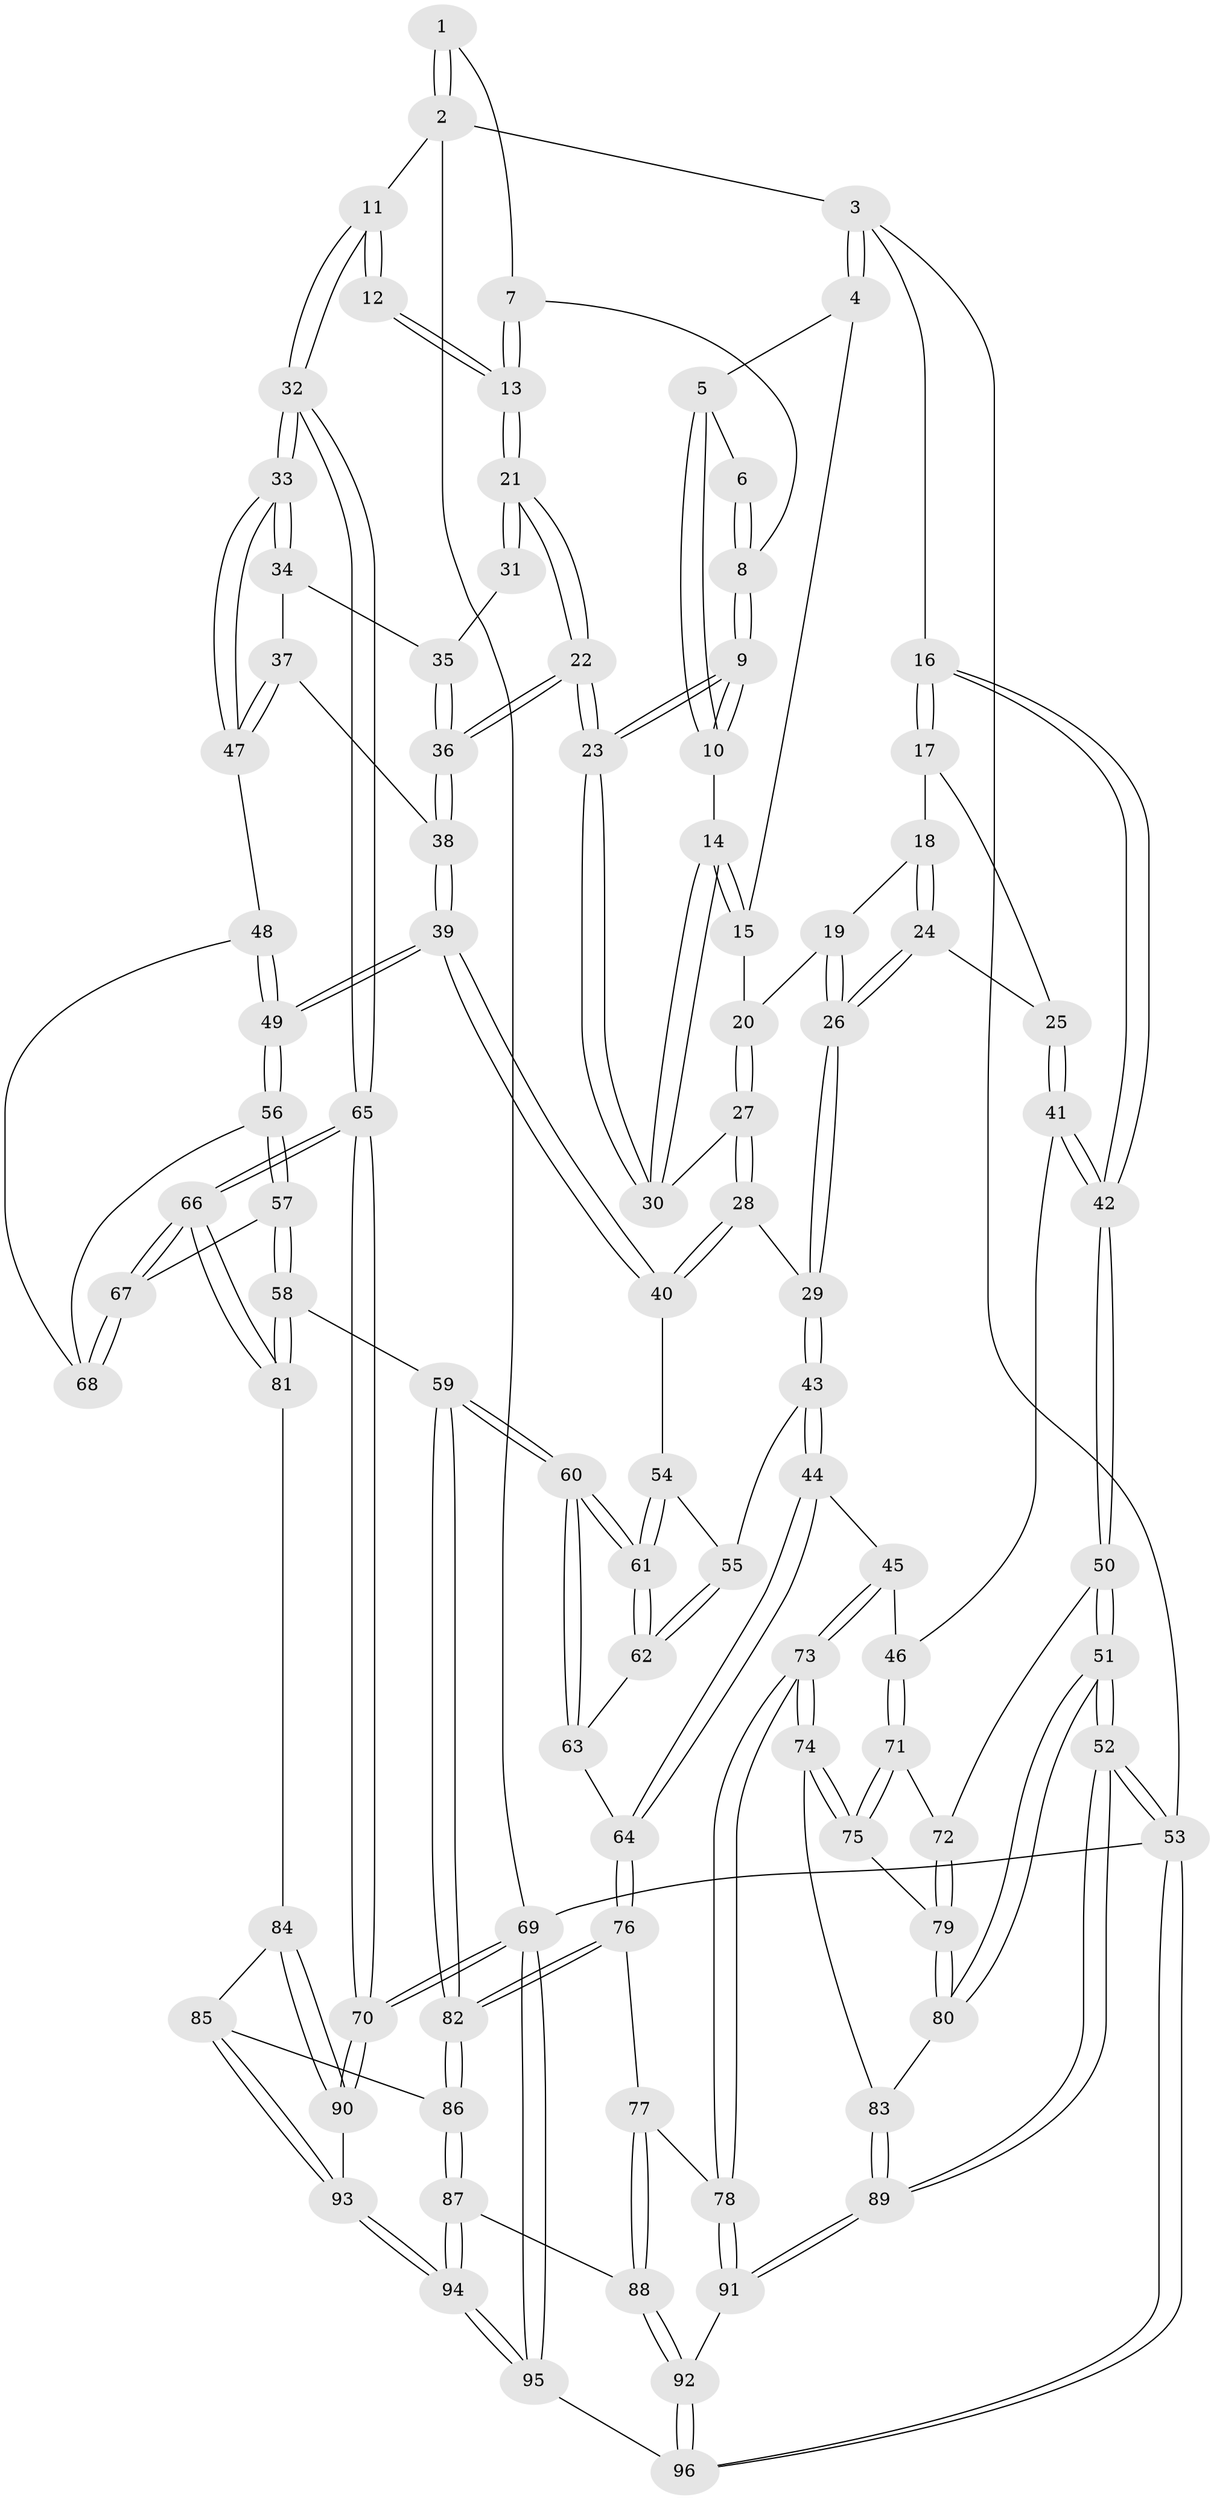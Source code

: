 // coarse degree distribution, {4: 0.3684210526315789, 6: 0.12280701754385964, 5: 0.3508771929824561, 3: 0.14035087719298245, 2: 0.017543859649122806}
// Generated by graph-tools (version 1.1) at 2025/42/03/06/25 10:42:29]
// undirected, 96 vertices, 237 edges
graph export_dot {
graph [start="1"]
  node [color=gray90,style=filled];
  1 [pos="+1+0"];
  2 [pos="+1+0"];
  3 [pos="+0+0"];
  4 [pos="+0.5449174172155545+0"];
  5 [pos="+0.5818119200299826+0"];
  6 [pos="+0.5928382762071114+0"];
  7 [pos="+0.8559660964504251+0.06212542972351095"];
  8 [pos="+0.7991170071983476+0.08786492744599873"];
  9 [pos="+0.756535883239585+0.2209273978778321"];
  10 [pos="+0.6716228696239919+0.1137163092016821"];
  11 [pos="+1+0.018492658719020262"];
  12 [pos="+1+0.12012058830337469"];
  13 [pos="+0.9168087357964564+0.11957416003055417"];
  14 [pos="+0.5895747845105419+0.1594693799910062"];
  15 [pos="+0.5191482252488421+0"];
  16 [pos="+0+0"];
  17 [pos="+0.25988529404620375+0.07166149573330818"];
  18 [pos="+0.3334056627203479+0.1101782446375288"];
  19 [pos="+0.4420629973494624+0.08626567422998276"];
  20 [pos="+0.4599224188854652+0.07368811549206902"];
  21 [pos="+0.8161278466446641+0.24073321264057768"];
  22 [pos="+0.7711826587458553+0.2660821804221419"];
  23 [pos="+0.761897854614277+0.25620612165801865"];
  24 [pos="+0.3277950775160356+0.2668790160290575"];
  25 [pos="+0.291818762077388+0.26947877561863276"];
  26 [pos="+0.3626519175519388+0.2761526154388123"];
  27 [pos="+0.5379278284995156+0.26223115891953563"];
  28 [pos="+0.5164734895100805+0.2872736633351647"];
  29 [pos="+0.4579417239398649+0.34045201482139226"];
  30 [pos="+0.5657055392177771+0.25215340067291536"];
  31 [pos="+0.9494897917134315+0.2162227625029384"];
  32 [pos="+1+0.40799617227729335"];
  33 [pos="+1+0.39552727112327907"];
  34 [pos="+0.9927233305280914+0.3140334973510811"];
  35 [pos="+0.9629877604630488+0.28007522541450863"];
  36 [pos="+0.77197677469128+0.26905649358094336"];
  37 [pos="+0.7866499807350694+0.3111458738064559"];
  38 [pos="+0.7780701508360864+0.30560902134808765"];
  39 [pos="+0.7258279361204542+0.4056216101276237"];
  40 [pos="+0.6967043578145301+0.413232448919439"];
  41 [pos="+0.10333885850464972+0.3168641895662084"];
  42 [pos="+0+0.24451198195305016"];
  43 [pos="+0.45922283114447393+0.3715370025012367"];
  44 [pos="+0.4035852408408308+0.48781760441318583"];
  45 [pos="+0.37296815425842594+0.49852195528461946"];
  46 [pos="+0.22646828557102897+0.4706620199696388"];
  47 [pos="+0.9174977295478265+0.4218078544503376"];
  48 [pos="+0.8973845811322055+0.4693229472953478"];
  49 [pos="+0.7664961193688986+0.5281833167206501"];
  50 [pos="+0+0.38667218342345516"];
  51 [pos="+0+1"];
  52 [pos="+0+1"];
  53 [pos="+0+1"];
  54 [pos="+0.6563024861403071+0.43105802346539634"];
  55 [pos="+0.6019033666797059+0.4463059526660382"];
  56 [pos="+0.7652470416802766+0.5390236099450256"];
  57 [pos="+0.7602494740395652+0.5672556286403363"];
  58 [pos="+0.7291457704264+0.6214150029862362"];
  59 [pos="+0.6880123360303617+0.6276712744500926"];
  60 [pos="+0.6635637437040002+0.6130394649986387"];
  61 [pos="+0.6601577092726728+0.6039975295965117"];
  62 [pos="+0.5977584918467236+0.481658217669371"];
  63 [pos="+0.4976430559326528+0.5914577783963768"];
  64 [pos="+0.49669839393739595+0.5916133851456074"];
  65 [pos="+1+0.7728362078085691"];
  66 [pos="+1+0.7027751333984585"];
  67 [pos="+0.9378017761143645+0.5870568768775806"];
  68 [pos="+0.9154558989560819+0.533918192137191"];
  69 [pos="+1+1"];
  70 [pos="+1+1"];
  71 [pos="+0.1930922220937637+0.5708093981620318"];
  72 [pos="+0.027482503350105263+0.5471910310658362"];
  73 [pos="+0.2908069620957148+0.7226768660607203"];
  74 [pos="+0.2836688420065126+0.7209735019490735"];
  75 [pos="+0.1941919351579073+0.6072269006283855"];
  76 [pos="+0.4753998725879976+0.6858209315444638"];
  77 [pos="+0.47365200101862476+0.6882273391287552"];
  78 [pos="+0.3034814204269546+0.7337714236683924"];
  79 [pos="+0.07993715756909063+0.654423285005827"];
  80 [pos="+0.07119609009102763+0.6899281395934387"];
  81 [pos="+0.7987280187665068+0.7012856863347188"];
  82 [pos="+0.6312184706905224+0.72127426987455"];
  83 [pos="+0.17780441806387615+0.7594037445775462"];
  84 [pos="+0.7805492364867348+0.7727647616510821"];
  85 [pos="+0.7227198650931008+0.8292320736322425"];
  86 [pos="+0.6309647913958378+0.7288262379602316"];
  87 [pos="+0.5560089802843942+0.838035001932672"];
  88 [pos="+0.5086328814611798+0.8053204358488436"];
  89 [pos="+0.07985921191827566+0.9255893187718953"];
  90 [pos="+0.877527346300136+0.860916942542179"];
  91 [pos="+0.33411711388993065+0.8493904511722641"];
  92 [pos="+0.3436304896771789+0.8623356385309161"];
  93 [pos="+0.6994106851553519+0.9148816056553404"];
  94 [pos="+0.6280471664686382+1"];
  95 [pos="+0.6198354134960087+1"];
  96 [pos="+0.41212059115811905+1"];
  1 -- 2;
  1 -- 2;
  1 -- 7;
  2 -- 3;
  2 -- 11;
  2 -- 69;
  3 -- 4;
  3 -- 4;
  3 -- 16;
  3 -- 53;
  4 -- 5;
  4 -- 15;
  5 -- 6;
  5 -- 10;
  5 -- 10;
  6 -- 8;
  6 -- 8;
  7 -- 8;
  7 -- 13;
  7 -- 13;
  8 -- 9;
  8 -- 9;
  9 -- 10;
  9 -- 10;
  9 -- 23;
  9 -- 23;
  10 -- 14;
  11 -- 12;
  11 -- 12;
  11 -- 32;
  11 -- 32;
  12 -- 13;
  12 -- 13;
  13 -- 21;
  13 -- 21;
  14 -- 15;
  14 -- 15;
  14 -- 30;
  14 -- 30;
  15 -- 20;
  16 -- 17;
  16 -- 17;
  16 -- 42;
  16 -- 42;
  17 -- 18;
  17 -- 25;
  18 -- 19;
  18 -- 24;
  18 -- 24;
  19 -- 20;
  19 -- 26;
  19 -- 26;
  20 -- 27;
  20 -- 27;
  21 -- 22;
  21 -- 22;
  21 -- 31;
  21 -- 31;
  22 -- 23;
  22 -- 23;
  22 -- 36;
  22 -- 36;
  23 -- 30;
  23 -- 30;
  24 -- 25;
  24 -- 26;
  24 -- 26;
  25 -- 41;
  25 -- 41;
  26 -- 29;
  26 -- 29;
  27 -- 28;
  27 -- 28;
  27 -- 30;
  28 -- 29;
  28 -- 40;
  28 -- 40;
  29 -- 43;
  29 -- 43;
  31 -- 35;
  32 -- 33;
  32 -- 33;
  32 -- 65;
  32 -- 65;
  33 -- 34;
  33 -- 34;
  33 -- 47;
  33 -- 47;
  34 -- 35;
  34 -- 37;
  35 -- 36;
  35 -- 36;
  36 -- 38;
  36 -- 38;
  37 -- 38;
  37 -- 47;
  37 -- 47;
  38 -- 39;
  38 -- 39;
  39 -- 40;
  39 -- 40;
  39 -- 49;
  39 -- 49;
  40 -- 54;
  41 -- 42;
  41 -- 42;
  41 -- 46;
  42 -- 50;
  42 -- 50;
  43 -- 44;
  43 -- 44;
  43 -- 55;
  44 -- 45;
  44 -- 64;
  44 -- 64;
  45 -- 46;
  45 -- 73;
  45 -- 73;
  46 -- 71;
  46 -- 71;
  47 -- 48;
  48 -- 49;
  48 -- 49;
  48 -- 68;
  49 -- 56;
  49 -- 56;
  50 -- 51;
  50 -- 51;
  50 -- 72;
  51 -- 52;
  51 -- 52;
  51 -- 80;
  51 -- 80;
  52 -- 53;
  52 -- 53;
  52 -- 89;
  52 -- 89;
  53 -- 96;
  53 -- 96;
  53 -- 69;
  54 -- 55;
  54 -- 61;
  54 -- 61;
  55 -- 62;
  55 -- 62;
  56 -- 57;
  56 -- 57;
  56 -- 68;
  57 -- 58;
  57 -- 58;
  57 -- 67;
  58 -- 59;
  58 -- 81;
  58 -- 81;
  59 -- 60;
  59 -- 60;
  59 -- 82;
  59 -- 82;
  60 -- 61;
  60 -- 61;
  60 -- 63;
  60 -- 63;
  61 -- 62;
  61 -- 62;
  62 -- 63;
  63 -- 64;
  64 -- 76;
  64 -- 76;
  65 -- 66;
  65 -- 66;
  65 -- 70;
  65 -- 70;
  66 -- 67;
  66 -- 67;
  66 -- 81;
  66 -- 81;
  67 -- 68;
  67 -- 68;
  69 -- 70;
  69 -- 70;
  69 -- 95;
  69 -- 95;
  70 -- 90;
  70 -- 90;
  71 -- 72;
  71 -- 75;
  71 -- 75;
  72 -- 79;
  72 -- 79;
  73 -- 74;
  73 -- 74;
  73 -- 78;
  73 -- 78;
  74 -- 75;
  74 -- 75;
  74 -- 83;
  75 -- 79;
  76 -- 77;
  76 -- 82;
  76 -- 82;
  77 -- 78;
  77 -- 88;
  77 -- 88;
  78 -- 91;
  78 -- 91;
  79 -- 80;
  79 -- 80;
  80 -- 83;
  81 -- 84;
  82 -- 86;
  82 -- 86;
  83 -- 89;
  83 -- 89;
  84 -- 85;
  84 -- 90;
  84 -- 90;
  85 -- 86;
  85 -- 93;
  85 -- 93;
  86 -- 87;
  86 -- 87;
  87 -- 88;
  87 -- 94;
  87 -- 94;
  88 -- 92;
  88 -- 92;
  89 -- 91;
  89 -- 91;
  90 -- 93;
  91 -- 92;
  92 -- 96;
  92 -- 96;
  93 -- 94;
  93 -- 94;
  94 -- 95;
  94 -- 95;
  95 -- 96;
}
